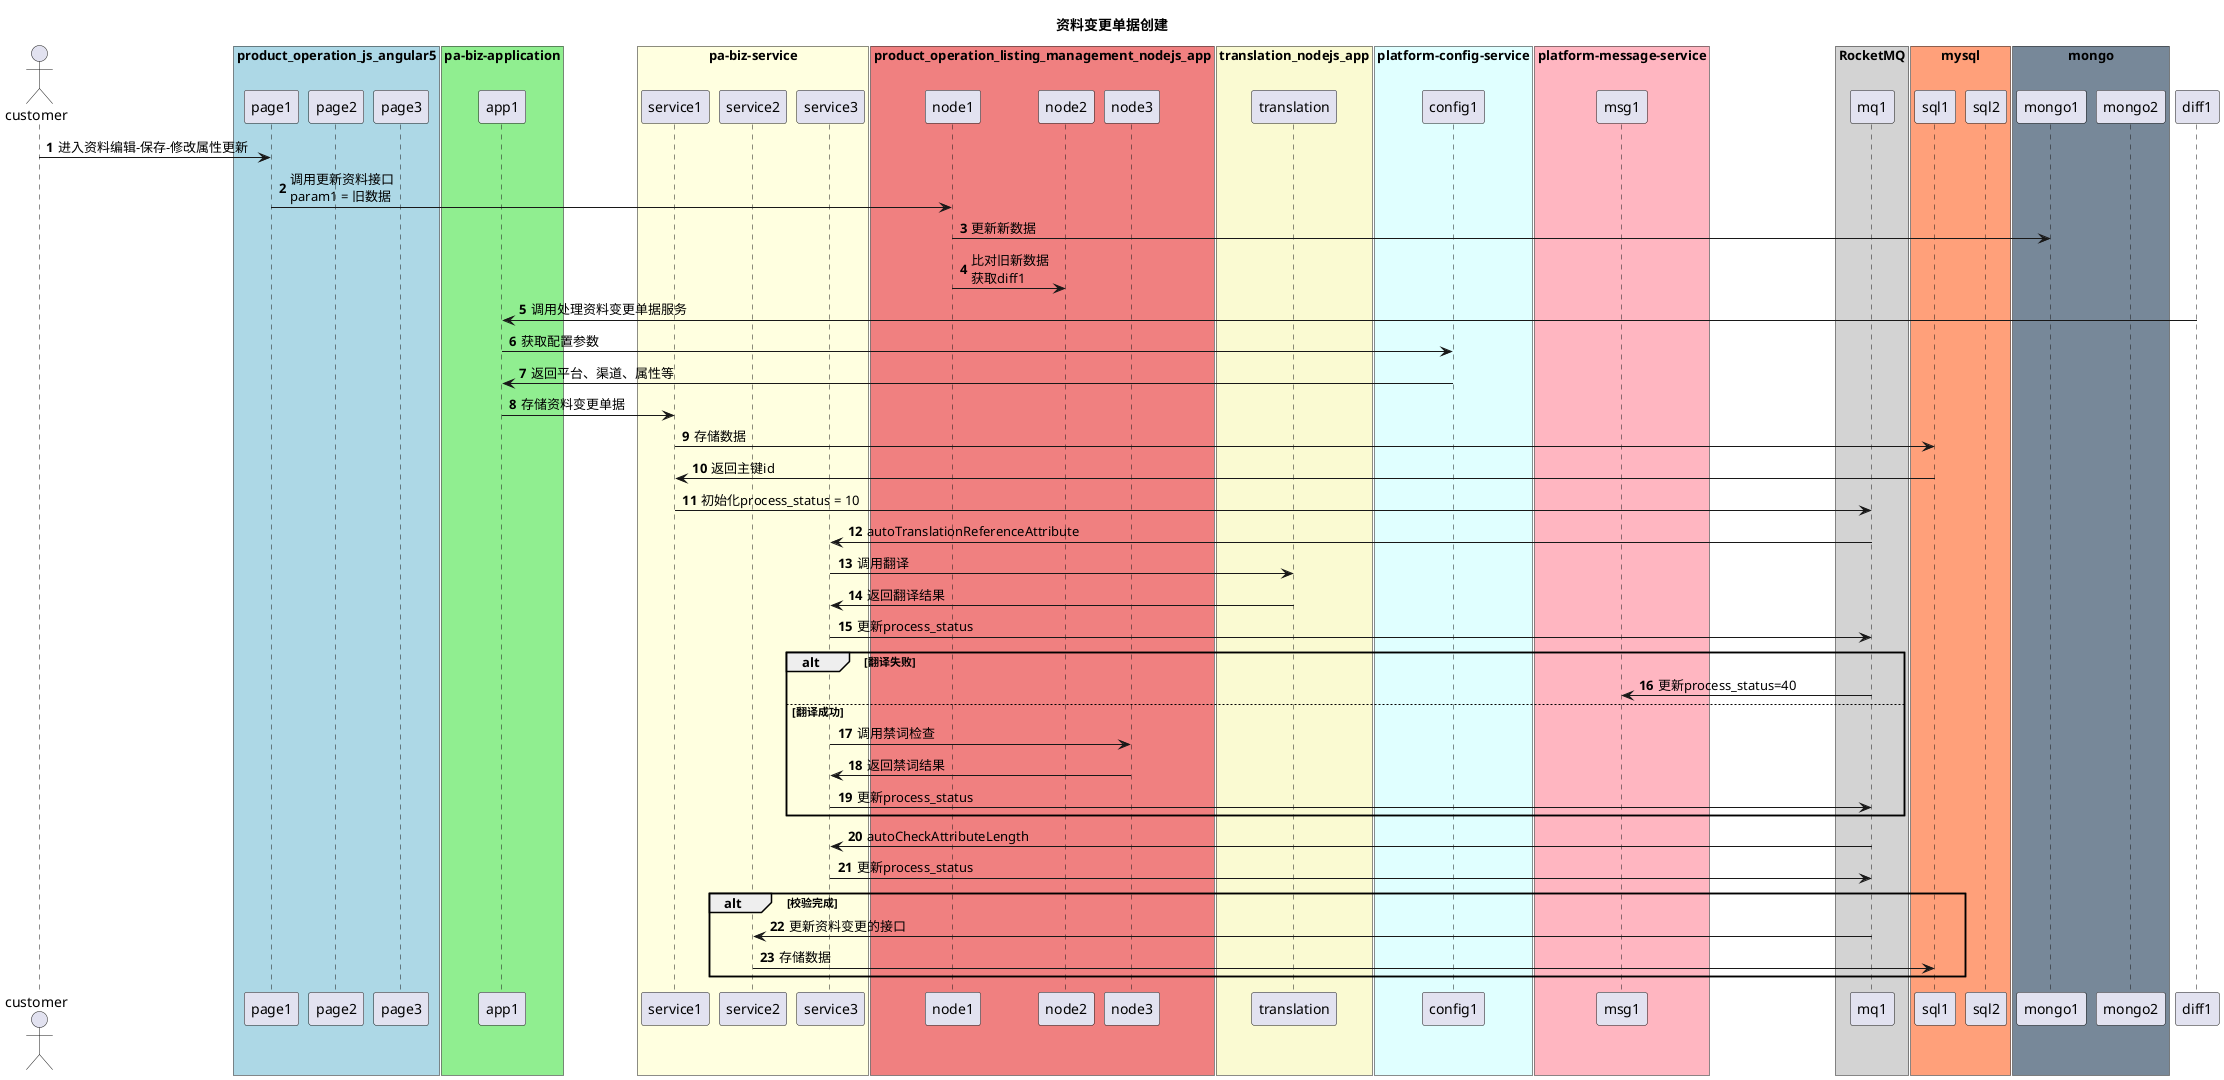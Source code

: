 @startuml
title 资料变更单据创建
autonumber

actor customer

box "product_operation_js_angular5" #LightBlue
    participant page1
    participant page2
    participant page3
end box

box "pa-biz-application" #LightGreen
    participant app1
end box

box "pa-biz-service" #LightYellow
    participant service1
    participant service2
    participant service3
end box

box "product_operation_listing_management_nodejs_app" #LightCoral
    participant node1
    participant node2
    participant node3
end box

box "translation_nodejs_app" #LightGoldenRodYellow
    participant translation
end box

box "platform-config-service" #LightCyan
    participant config1
end box

box "platform-message-service" #LightPink
    participant msg1
end box

box "RocketMQ" #LightGray
    participant mq1
end box

box "mysql" #LightSalmon
    participant sql1
    participant sql2
end box

box "mongo" #LightSlateGray
    participant mongo1
    participant mongo2
end box

customer -> page1: 进入资料编辑-保存-修改属性更新
page1 -> node1: 调用更新资料接口\nparam1 = 旧数据
node1 -> mongo1: 更新新数据
node1 -> node2: 比对旧新数据\n获取diff1

diff1 -> app1: 调用处理资料变更单据服务

app1 -> config1: 获取配置参数
config1 -> app1: 返回平台、渠道、属性等

app1 -> service1: 存储资料变更单据
service1 -> sql1: 存储数据
sql1 -> service1: 返回主键id

service1 -> mq1: 初始化process_status = 10
mq1 -> service3: autoTranslationReferenceAttribute
service3 -> translation: 调用翻译
translation -> service3: 返回翻译结果

service3 -> mq1: 更新process_status
alt 翻译失败
    mq1 -> msg1: 更新process_status=40
else 翻译成功
    service3 -> node3: 调用禁词检查
    node3 -> service3: 返回禁词结果
    service3 -> mq1: 更新process_status
end

mq1 -> service3: autoCheckAttributeLength
service3 -> mq1: 更新process_status

alt 校验完成
    mq1 -> service2: 更新资料变更的接口
    service2 -> sql1: 存储数据
end

@enduml
